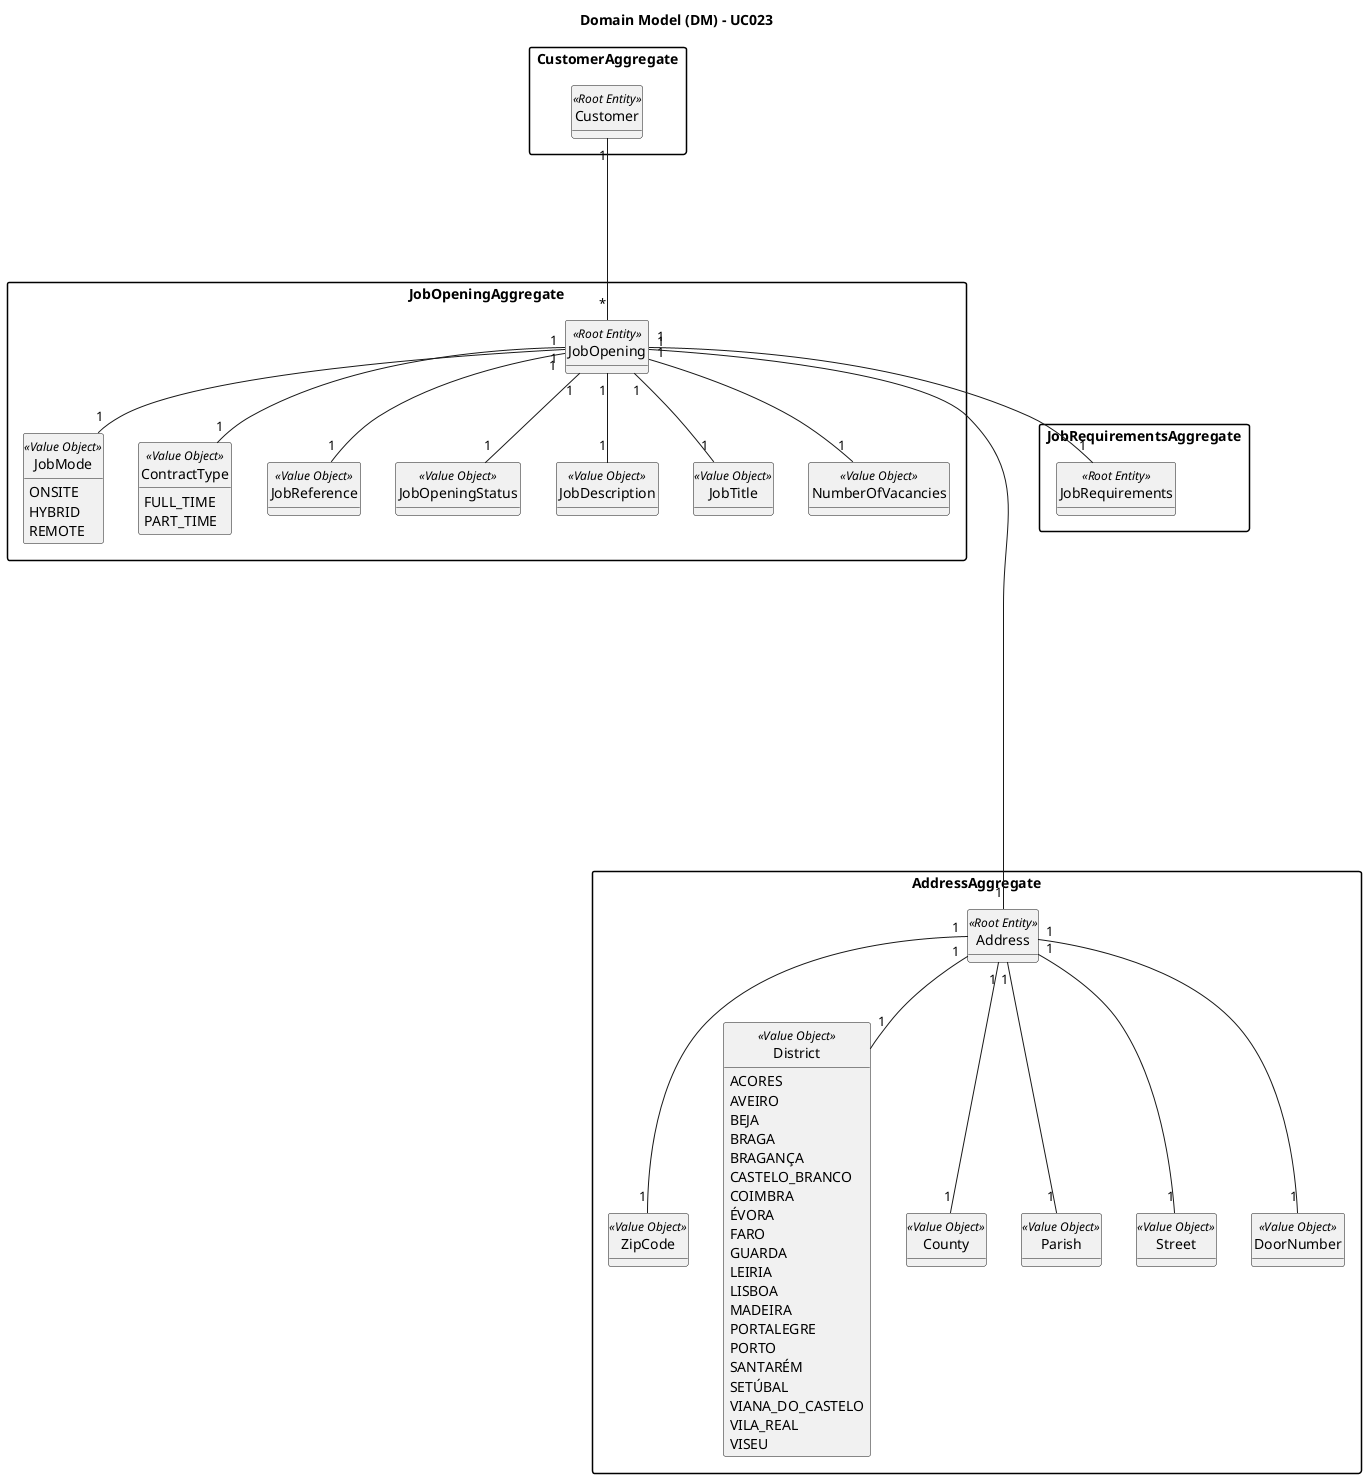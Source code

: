 @startuml
skinparam packageStyle rectangle
skinparam shadowing false

skinparam classAttributeIconSize 0

hide circle
hide methods

title Domain Model (DM) - UC023

package JobOpeningAggregate {
    class JobOpening <<Root Entity>>
    enum JobMode <<Value Object>> {
        ONSITE
        HYBRID
        REMOTE
    }
    class ContractType <<Value Object>> {
        FULL_TIME
        PART_TIME
    }
    class JobReference <<Value Object>>
    class JobOpeningStatus <<Value Object>>
    class JobDescription <<Value Object>>
    class JobTitle <<Value Object>>
    class NumberOfVacancies <<Value Object>>
}

package CustomerAggregate {
    class Customer <<Root Entity>>
}

package AddressAggregate {
    class Address <<Root Entity>>
    class ZipCode <<Value Object>>
    enum District <<Value Object>> {
        ACORES
        AVEIRO
        BEJA
        BRAGA
        BRAGANÇA
        CASTELO_BRANCO
        COIMBRA
        ÉVORA
        FARO
        GUARDA
        LEIRIA
        LISBOA
        MADEIRA
        PORTALEGRE
        PORTO
        SANTARÉM
        SETÚBAL
        VIANA_DO_CASTELO
        VILA_REAL
        VISEU
    }
    class County <<Value Object>>
    class Parish <<Value Object>>
    class Street <<Value Object>>
    class DoorNumber <<Value Object>>
}

package CustomerAggregate {
    class Customer <<Root Entity>>
}

package JobRequirementsAggregate {
    class JobRequirements <<Root Entity>>
}

Customer "1" ---- "*" JobOpening

Address "1" -- "1" ZipCode
Address "1" -- "1" District
Address "1" -- "1" County
Address "1" -- "1" Parish
Address "1" -- "1" Street
Address "1" -- "1" DoorNumber

JobOpening "1" -- "1" JobRequirements
JobOpening "1" -------- "1" Address
JobOpening "1" -- "1" JobMode
JobOpening "1" -- "1" ContractType
JobOpening "1" -- "1" JobReference
JobOpening "1" -- "1" JobOpeningStatus
JobOpening "1" -- "1" JobDescription
JobOpening "1" -- "1" JobTitle
JobOpening "1" -- "1" NumberOfVacancies

@enduml
